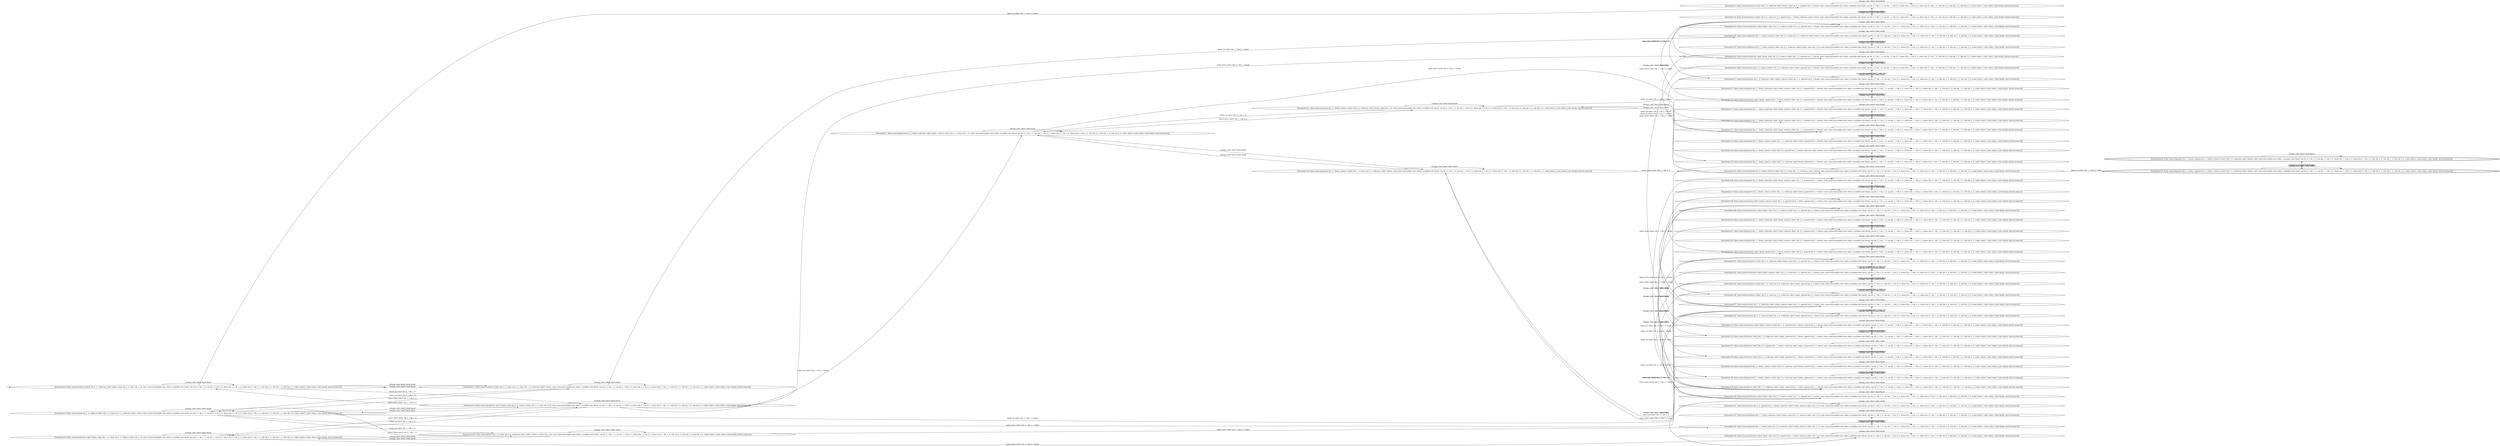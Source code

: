 digraph {
rankdir="LR"
s0[label="State(index=0, fluent atoms=[(robot-at robot1 tile_0_1), (robot-has robot1 black), (clear tile_2_1), (clear tile_1_1)], static atoms=[(available-color white), (available-color black), (up tile_2_1 tile_1_1), (up tile_1_1 tile_0_1), (down tile_1_1 tile_2_1), (down tile_0_1 tile_1_1), (tile tile_0_1), (tile tile_1_1), (tile tile_2_1), (robot robot1), (color white), (color black)], derived atoms=[])"]
s1[label="State(index=1, fluent atoms=[(robot-at robot1 tile_0_1), (clear tile_2_1), (clear tile_1_1), (robot-has robot1 white)], static atoms=[(available-color white), (available-color black), (up tile_2_1 tile_1_1), (up tile_1_1 tile_0_1), (down tile_1_1 tile_2_1), (down tile_0_1 tile_1_1), (tile tile_0_1), (tile tile_1_1), (tile tile_2_1), (robot robot1), (color white), (color black)], derived atoms=[])"]
s2[label="State(index=2, fluent atoms=[(robot-has robot1 black), (clear tile_2_1), (robot-at robot1 tile_1_1), (clear tile_0_1)], static atoms=[(available-color white), (available-color black), (up tile_2_1 tile_1_1), (up tile_1_1 tile_0_1), (down tile_1_1 tile_2_1), (down tile_0_1 tile_1_1), (tile tile_0_1), (tile tile_1_1), (tile tile_2_1), (robot robot1), (color white), (color black)], derived atoms=[])"]
s3[label="State(index=3, fluent atoms=[(robot-at robot1 tile_0_1), (robot-has robot1 black), (clear tile_2_1), (painted tile_1_1 black)], static atoms=[(available-color white), (available-color black), (up tile_2_1 tile_1_1), (up tile_1_1 tile_0_1), (down tile_1_1 tile_2_1), (down tile_0_1 tile_1_1), (tile tile_0_1), (tile tile_1_1), (tile tile_2_1), (robot robot1), (color white), (color black)], derived atoms=[])"]
s4[label="State(index=4, fluent atoms=[(robot-at robot1 tile_0_1), (clear tile_2_1), (painted tile_1_1 black), (robot-has robot1 white)], static atoms=[(available-color white), (available-color black), (up tile_2_1 tile_1_1), (up tile_1_1 tile_0_1), (down tile_1_1 tile_2_1), (down tile_0_1 tile_1_1), (tile tile_0_1), (tile tile_1_1), (tile tile_2_1), (robot robot1), (color white), (color black)], derived atoms=[])"]
s5[label="State(index=5, fluent atoms=[(clear tile_2_1), (robot-at robot1 tile_1_1), (clear tile_0_1), (robot-has robot1 white)], static atoms=[(available-color white), (available-color black), (up tile_2_1 tile_1_1), (up tile_1_1 tile_0_1), (down tile_1_1 tile_2_1), (down tile_0_1 tile_1_1), (tile tile_0_1), (tile tile_1_1), (tile tile_2_1), (robot robot1), (color white), (color black)], derived atoms=[])"]
s6[label="State(index=6, fluent atoms=[(robot-has robot1 black), (clear tile_1_1), (clear tile_0_1), (robot-at robot1 tile_2_1)], static atoms=[(available-color white), (available-color black), (up tile_2_1 tile_1_1), (up tile_1_1 tile_0_1), (down tile_1_1 tile_2_1), (down tile_0_1 tile_1_1), (tile tile_0_1), (tile tile_1_1), (tile tile_2_1), (robot robot1), (color white), (color black)], derived atoms=[])"]
s7[label="State(index=7, fluent atoms=[(painted tile_2_1 black), (robot-has robot1 black), (robot-at robot1 tile_1_1), (clear tile_0_1)], static atoms=[(available-color white), (available-color black), (up tile_2_1 tile_1_1), (up tile_1_1 tile_0_1), (down tile_1_1 tile_2_1), (down tile_0_1 tile_1_1), (tile tile_0_1), (tile tile_1_1), (tile tile_2_1), (robot robot1), (color white), (color black)], derived atoms=[])"]
s8[label="State(index=8, fluent atoms=[(robot-has robot1 black), (clear tile_2_1), (robot-at robot1 tile_1_1), (painted tile_0_1 black)], static atoms=[(available-color white), (available-color black), (up tile_2_1 tile_1_1), (up tile_1_1 tile_0_1), (down tile_1_1 tile_2_1), (down tile_0_1 tile_1_1), (tile tile_0_1), (tile tile_1_1), (tile tile_2_1), (robot robot1), (color white), (color black)], derived atoms=[])"]
s9[label="State(index=9, fluent atoms=[(clear tile_2_1), (robot-at robot1 tile_1_1), (robot-has robot1 white), (painted tile_0_1 black)], static atoms=[(available-color white), (available-color black), (up tile_2_1 tile_1_1), (up tile_1_1 tile_0_1), (down tile_1_1 tile_2_1), (down tile_0_1 tile_1_1), (tile tile_0_1), (tile tile_1_1), (tile tile_2_1), (robot robot1), (color white), (color black)], derived atoms=[])"]
s10[label="State(index=10, fluent atoms=[(robot-has robot1 black), (clear tile_1_1), (robot-at robot1 tile_2_1), (painted tile_0_1 black)], static atoms=[(available-color white), (available-color black), (up tile_2_1 tile_1_1), (up tile_1_1 tile_0_1), (down tile_1_1 tile_2_1), (down tile_0_1 tile_1_1), (tile tile_0_1), (tile tile_1_1), (tile tile_2_1), (robot robot1), (color white), (color black)], derived atoms=[])"]
s11[label="State(index=11, fluent atoms=[(painted tile_2_1 black), (robot-has robot1 black), (robot-at robot1 tile_1_1), (painted tile_0_1 black)], static atoms=[(available-color white), (available-color black), (up tile_2_1 tile_1_1), (up tile_1_1 tile_0_1), (down tile_1_1 tile_2_1), (down tile_0_1 tile_1_1), (tile tile_0_1), (tile tile_1_1), (tile tile_2_1), (robot robot1), (color white), (color black)], derived atoms=[])"]
s12[label="State(index=12, fluent atoms=[(painted tile_2_1 black), (robot-at robot1 tile_1_1), (robot-has robot1 white), (painted tile_0_1 black)], static atoms=[(available-color white), (available-color black), (up tile_2_1 tile_1_1), (up tile_1_1 tile_0_1), (down tile_1_1 tile_2_1), (down tile_0_1 tile_1_1), (tile tile_0_1), (tile tile_1_1), (tile tile_2_1), (robot robot1), (color white), (color black)], derived atoms=[])"]
s13[label="State(index=13, fluent atoms=[(clear tile_1_1), (robot-has robot1 white), (robot-at robot1 tile_2_1), (painted tile_0_1 black)], static atoms=[(available-color white), (available-color black), (up tile_2_1 tile_1_1), (up tile_1_1 tile_0_1), (down tile_1_1 tile_2_1), (down tile_0_1 tile_1_1), (tile tile_0_1), (tile tile_1_1), (tile tile_2_1), (robot robot1), (color white), (color black)], derived atoms=[])"]
s14[label="State(index=14, fluent atoms=[(robot-has robot1 black), (painted tile_1_1 black), (robot-at robot1 tile_2_1), (painted tile_0_1 black)], static atoms=[(available-color white), (available-color black), (up tile_2_1 tile_1_1), (up tile_1_1 tile_0_1), (down tile_1_1 tile_2_1), (down tile_0_1 tile_1_1), (tile tile_0_1), (tile tile_1_1), (tile tile_2_1), (robot robot1), (color white), (color black)], derived atoms=[])"]
s15[label="State(index=15, fluent atoms=[(painted tile_1_1 black), (robot-has robot1 white), (robot-at robot1 tile_2_1), (painted tile_0_1 black)], static atoms=[(available-color white), (available-color black), (up tile_2_1 tile_1_1), (up tile_1_1 tile_0_1), (down tile_1_1 tile_2_1), (down tile_0_1 tile_1_1), (tile tile_0_1), (tile tile_1_1), (tile tile_2_1), (robot robot1), (color white), (color black)], derived atoms=[])"]
s16[label="State(index=16, fluent atoms=[(painted tile_1_1 white), (robot-has robot1 white), (robot-at robot1 tile_2_1), (painted tile_0_1 black)], static atoms=[(available-color white), (available-color black), (up tile_2_1 tile_1_1), (up tile_1_1 tile_0_1), (down tile_1_1 tile_2_1), (down tile_0_1 tile_1_1), (tile tile_0_1), (tile tile_1_1), (tile tile_2_1), (robot robot1), (color white), (color black)], derived atoms=[])"]
s17[label="State(index=17, fluent atoms=[(painted tile_1_1 white), (robot-has robot1 black), (robot-at robot1 tile_2_1), (painted tile_0_1 black)], static atoms=[(available-color white), (available-color black), (up tile_2_1 tile_1_1), (up tile_1_1 tile_0_1), (down tile_1_1 tile_2_1), (down tile_0_1 tile_1_1), (tile tile_0_1), (tile tile_1_1), (tile tile_2_1), (robot robot1), (color white), (color black)], derived atoms=[])"]
s18[label="State(index=18, fluent atoms=[(robot-at robot1 tile_1_1), (robot-has robot1 white), (painted tile_0_1 black), (painted tile_2_1 white)], static atoms=[(available-color white), (available-color black), (up tile_2_1 tile_1_1), (up tile_1_1 tile_0_1), (down tile_1_1 tile_2_1), (down tile_0_1 tile_1_1), (tile tile_0_1), (tile tile_1_1), (tile tile_2_1), (robot robot1), (color white), (color black)], derived atoms=[])"]
s19[label="State(index=19, fluent atoms=[(robot-has robot1 black), (robot-at robot1 tile_1_1), (painted tile_0_1 black), (painted tile_2_1 white)], static atoms=[(available-color white), (available-color black), (up tile_2_1 tile_1_1), (up tile_1_1 tile_0_1), (down tile_1_1 tile_2_1), (down tile_0_1 tile_1_1), (tile tile_0_1), (tile tile_1_1), (tile tile_2_1), (robot robot1), (color white), (color black)], derived atoms=[])"]
s20[label="State(index=20, fluent atoms=[(painted tile_2_1 black), (robot-at robot1 tile_1_1), (clear tile_0_1), (robot-has robot1 white)], static atoms=[(available-color white), (available-color black), (up tile_2_1 tile_1_1), (up tile_1_1 tile_0_1), (down tile_1_1 tile_2_1), (down tile_0_1 tile_1_1), (tile tile_0_1), (tile tile_1_1), (tile tile_2_1), (robot robot1), (color white), (color black)], derived atoms=[])"]
s21[label="State(index=21, fluent atoms=[(painted tile_2_1 black), (robot-at robot1 tile_0_1), (robot-has robot1 black), (clear tile_1_1)], static atoms=[(available-color white), (available-color black), (up tile_2_1 tile_1_1), (up tile_1_1 tile_0_1), (down tile_1_1 tile_2_1), (down tile_0_1 tile_1_1), (tile tile_0_1), (tile tile_1_1), (tile tile_2_1), (robot robot1), (color white), (color black)], derived atoms=[])"]
s22[label="State(index=22, fluent atoms=[(painted tile_2_1 black), (robot-at robot1 tile_0_1), (clear tile_1_1), (robot-has robot1 white)], static atoms=[(available-color white), (available-color black), (up tile_2_1 tile_1_1), (up tile_1_1 tile_0_1), (down tile_1_1 tile_2_1), (down tile_0_1 tile_1_1), (tile tile_0_1), (tile tile_1_1), (tile tile_2_1), (robot robot1), (color white), (color black)], derived atoms=[])"]
s23[label="State(index=23, fluent atoms=[(painted tile_2_1 black), (robot-at robot1 tile_0_1), (robot-has robot1 black), (painted tile_1_1 black)], static atoms=[(available-color white), (available-color black), (up tile_2_1 tile_1_1), (up tile_1_1 tile_0_1), (down tile_1_1 tile_2_1), (down tile_0_1 tile_1_1), (tile tile_0_1), (tile tile_1_1), (tile tile_2_1), (robot robot1), (color white), (color black)], derived atoms=[])"]
s24[label="State(index=24, fluent atoms=[(painted tile_2_1 black), (robot-at robot1 tile_0_1), (painted tile_1_1 black), (robot-has robot1 white)], static atoms=[(available-color white), (available-color black), (up tile_2_1 tile_1_1), (up tile_1_1 tile_0_1), (down tile_1_1 tile_2_1), (down tile_0_1 tile_1_1), (tile tile_0_1), (tile tile_1_1), (tile tile_2_1), (robot robot1), (color white), (color black)], derived atoms=[])"]
s25[peripheries=2,label="State(index=25, fluent atoms=[(painted tile_1_1 white), (painted tile_2_1 black), (robot-at robot1 tile_0_1), (robot-has robot1 white)], static atoms=[(available-color white), (available-color black), (up tile_2_1 tile_1_1), (up tile_1_1 tile_0_1), (down tile_1_1 tile_2_1), (down tile_0_1 tile_1_1), (tile tile_0_1), (tile tile_1_1), (tile tile_2_1), (robot robot1), (color white), (color black)], derived atoms=[])"]
s26[peripheries=2,label="State(index=26, fluent atoms=[(painted tile_1_1 white), (painted tile_2_1 black), (robot-at robot1 tile_0_1), (robot-has robot1 black)], static atoms=[(available-color white), (available-color black), (up tile_2_1 tile_1_1), (up tile_1_1 tile_0_1), (down tile_1_1 tile_2_1), (down tile_0_1 tile_1_1), (tile tile_0_1), (tile tile_1_1), (tile tile_2_1), (robot robot1), (color white), (color black)], derived atoms=[])"]
s27[label="State(index=27, fluent atoms=[(painted tile_2_1 black), (robot-at robot1 tile_1_1), (robot-has robot1 white), (painted tile_0_1 white)], static atoms=[(available-color white), (available-color black), (up tile_2_1 tile_1_1), (up tile_1_1 tile_0_1), (down tile_1_1 tile_2_1), (down tile_0_1 tile_1_1), (tile tile_0_1), (tile tile_1_1), (tile tile_2_1), (robot robot1), (color white), (color black)], derived atoms=[])"]
s28[label="State(index=28, fluent atoms=[(painted tile_2_1 black), (robot-has robot1 black), (robot-at robot1 tile_1_1), (painted tile_0_1 white)], static atoms=[(available-color white), (available-color black), (up tile_2_1 tile_1_1), (up tile_1_1 tile_0_1), (down tile_1_1 tile_2_1), (down tile_0_1 tile_1_1), (tile tile_0_1), (tile tile_1_1), (tile tile_2_1), (robot robot1), (color white), (color black)], derived atoms=[])"]
s29[label="State(index=29, fluent atoms=[(clear tile_1_1), (clear tile_0_1), (robot-has robot1 white), (robot-at robot1 tile_2_1)], static atoms=[(available-color white), (available-color black), (up tile_2_1 tile_1_1), (up tile_1_1 tile_0_1), (down tile_1_1 tile_2_1), (down tile_0_1 tile_1_1), (tile tile_0_1), (tile tile_1_1), (tile tile_2_1), (robot robot1), (color white), (color black)], derived atoms=[])"]
s30[label="State(index=30, fluent atoms=[(robot-has robot1 black), (clear tile_0_1), (painted tile_1_1 black), (robot-at robot1 tile_2_1)], static atoms=[(available-color white), (available-color black), (up tile_2_1 tile_1_1), (up tile_1_1 tile_0_1), (down tile_1_1 tile_2_1), (down tile_0_1 tile_1_1), (tile tile_0_1), (tile tile_1_1), (tile tile_2_1), (robot robot1), (color white), (color black)], derived atoms=[])"]
s31[label="State(index=31, fluent atoms=[(clear tile_0_1), (painted tile_1_1 black), (robot-has robot1 white), (robot-at robot1 tile_2_1)], static atoms=[(available-color white), (available-color black), (up tile_2_1 tile_1_1), (up tile_1_1 tile_0_1), (down tile_1_1 tile_2_1), (down tile_0_1 tile_1_1), (tile tile_0_1), (tile tile_1_1), (tile tile_2_1), (robot robot1), (color white), (color black)], derived atoms=[])"]
s32[label="State(index=32, fluent atoms=[(painted tile_1_1 white), (clear tile_0_1), (robot-has robot1 white), (robot-at robot1 tile_2_1)], static atoms=[(available-color white), (available-color black), (up tile_2_1 tile_1_1), (up tile_1_1 tile_0_1), (down tile_1_1 tile_2_1), (down tile_0_1 tile_1_1), (tile tile_0_1), (tile tile_1_1), (tile tile_2_1), (robot robot1), (color white), (color black)], derived atoms=[])"]
s33[label="State(index=33, fluent atoms=[(painted tile_1_1 white), (robot-has robot1 black), (clear tile_0_1), (robot-at robot1 tile_2_1)], static atoms=[(available-color white), (available-color black), (up tile_2_1 tile_1_1), (up tile_1_1 tile_0_1), (down tile_1_1 tile_2_1), (down tile_0_1 tile_1_1), (tile tile_0_1), (tile tile_1_1), (tile tile_2_1), (robot robot1), (color white), (color black)], derived atoms=[])"]
s34[label="State(index=34, fluent atoms=[(robot-at robot1 tile_1_1), (clear tile_0_1), (robot-has robot1 white), (painted tile_2_1 white)], static atoms=[(available-color white), (available-color black), (up tile_2_1 tile_1_1), (up tile_1_1 tile_0_1), (down tile_1_1 tile_2_1), (down tile_0_1 tile_1_1), (tile tile_0_1), (tile tile_1_1), (tile tile_2_1), (robot robot1), (color white), (color black)], derived atoms=[])"]
s35[label="State(index=35, fluent atoms=[(clear tile_2_1), (robot-at robot1 tile_1_1), (robot-has robot1 white), (painted tile_0_1 white)], static atoms=[(available-color white), (available-color black), (up tile_2_1 tile_1_1), (up tile_1_1 tile_0_1), (down tile_1_1 tile_2_1), (down tile_0_1 tile_1_1), (tile tile_0_1), (tile tile_1_1), (tile tile_2_1), (robot robot1), (color white), (color black)], derived atoms=[])"]
s36[label="State(index=36, fluent atoms=[(robot-has robot1 black), (clear tile_2_1), (robot-at robot1 tile_1_1), (painted tile_0_1 white)], static atoms=[(available-color white), (available-color black), (up tile_2_1 tile_1_1), (up tile_1_1 tile_0_1), (down tile_1_1 tile_2_1), (down tile_0_1 tile_1_1), (tile tile_0_1), (tile tile_1_1), (tile tile_2_1), (robot robot1), (color white), (color black)], derived atoms=[])"]
s37[label="State(index=37, fluent atoms=[(clear tile_1_1), (robot-has robot1 white), (robot-at robot1 tile_2_1), (painted tile_0_1 white)], static atoms=[(available-color white), (available-color black), (up tile_2_1 tile_1_1), (up tile_1_1 tile_0_1), (down tile_1_1 tile_2_1), (down tile_0_1 tile_1_1), (tile tile_0_1), (tile tile_1_1), (tile tile_2_1), (robot robot1), (color white), (color black)], derived atoms=[])"]
s38[label="State(index=38, fluent atoms=[(robot-at robot1 tile_1_1), (robot-has robot1 white), (painted tile_0_1 white), (painted tile_2_1 white)], static atoms=[(available-color white), (available-color black), (up tile_2_1 tile_1_1), (up tile_1_1 tile_0_1), (down tile_1_1 tile_2_1), (down tile_0_1 tile_1_1), (tile tile_0_1), (tile tile_1_1), (tile tile_2_1), (robot robot1), (color white), (color black)], derived atoms=[])"]
s39[label="State(index=39, fluent atoms=[(robot-has robot1 black), (robot-at robot1 tile_1_1), (painted tile_0_1 white), (painted tile_2_1 white)], static atoms=[(available-color white), (available-color black), (up tile_2_1 tile_1_1), (up tile_1_1 tile_0_1), (down tile_1_1 tile_2_1), (down tile_0_1 tile_1_1), (tile tile_0_1), (tile tile_1_1), (tile tile_2_1), (robot robot1), (color white), (color black)], derived atoms=[])"]
s40[label="State(index=40, fluent atoms=[(robot-has robot1 black), (clear tile_1_1), (robot-at robot1 tile_2_1), (painted tile_0_1 white)], static atoms=[(available-color white), (available-color black), (up tile_2_1 tile_1_1), (up tile_1_1 tile_0_1), (down tile_1_1 tile_2_1), (down tile_0_1 tile_1_1), (tile tile_0_1), (tile tile_1_1), (tile tile_2_1), (robot robot1), (color white), (color black)], derived atoms=[])"]
s41[label="State(index=41, fluent atoms=[(painted tile_1_1 white), (robot-has robot1 white), (robot-at robot1 tile_2_1), (painted tile_0_1 white)], static atoms=[(available-color white), (available-color black), (up tile_2_1 tile_1_1), (up tile_1_1 tile_0_1), (down tile_1_1 tile_2_1), (down tile_0_1 tile_1_1), (tile tile_0_1), (tile tile_1_1), (tile tile_2_1), (robot robot1), (color white), (color black)], derived atoms=[])"]
s42[label="State(index=42, fluent atoms=[(painted tile_1_1 white), (robot-has robot1 black), (robot-at robot1 tile_2_1), (painted tile_0_1 white)], static atoms=[(available-color white), (available-color black), (up tile_2_1 tile_1_1), (up tile_1_1 tile_0_1), (down tile_1_1 tile_2_1), (down tile_0_1 tile_1_1), (tile tile_0_1), (tile tile_1_1), (tile tile_2_1), (robot robot1), (color white), (color black)], derived atoms=[])"]
s43[label="State(index=43, fluent atoms=[(robot-has robot1 black), (painted tile_1_1 black), (robot-at robot1 tile_2_1), (painted tile_0_1 white)], static atoms=[(available-color white), (available-color black), (up tile_2_1 tile_1_1), (up tile_1_1 tile_0_1), (down tile_1_1 tile_2_1), (down tile_0_1 tile_1_1), (tile tile_0_1), (tile tile_1_1), (tile tile_2_1), (robot robot1), (color white), (color black)], derived atoms=[])"]
s44[label="State(index=44, fluent atoms=[(painted tile_1_1 black), (robot-has robot1 white), (robot-at robot1 tile_2_1), (painted tile_0_1 white)], static atoms=[(available-color white), (available-color black), (up tile_2_1 tile_1_1), (up tile_1_1 tile_0_1), (down tile_1_1 tile_2_1), (down tile_0_1 tile_1_1), (tile tile_0_1), (tile tile_1_1), (tile tile_2_1), (robot robot1), (color white), (color black)], derived atoms=[])"]
s45[label="State(index=45, fluent atoms=[(robot-has robot1 black), (robot-at robot1 tile_1_1), (clear tile_0_1), (painted tile_2_1 white)], static atoms=[(available-color white), (available-color black), (up tile_2_1 tile_1_1), (up tile_1_1 tile_0_1), (down tile_1_1 tile_2_1), (down tile_0_1 tile_1_1), (tile tile_0_1), (tile tile_1_1), (tile tile_2_1), (robot robot1), (color white), (color black)], derived atoms=[])"]
s46[label="State(index=46, fluent atoms=[(robot-at robot1 tile_0_1), (clear tile_1_1), (robot-has robot1 white), (painted tile_2_1 white)], static atoms=[(available-color white), (available-color black), (up tile_2_1 tile_1_1), (up tile_1_1 tile_0_1), (down tile_1_1 tile_2_1), (down tile_0_1 tile_1_1), (tile tile_0_1), (tile tile_1_1), (tile tile_2_1), (robot robot1), (color white), (color black)], derived atoms=[])"]
s47[label="State(index=47, fluent atoms=[(robot-at robot1 tile_0_1), (robot-has robot1 black), (clear tile_1_1), (painted tile_2_1 white)], static atoms=[(available-color white), (available-color black), (up tile_2_1 tile_1_1), (up tile_1_1 tile_0_1), (down tile_1_1 tile_2_1), (down tile_0_1 tile_1_1), (tile tile_0_1), (tile tile_1_1), (tile tile_2_1), (robot robot1), (color white), (color black)], derived atoms=[])"]
s48[label="State(index=48, fluent atoms=[(painted tile_1_1 white), (robot-at robot1 tile_0_1), (robot-has robot1 white), (painted tile_2_1 white)], static atoms=[(available-color white), (available-color black), (up tile_2_1 tile_1_1), (up tile_1_1 tile_0_1), (down tile_1_1 tile_2_1), (down tile_0_1 tile_1_1), (tile tile_0_1), (tile tile_1_1), (tile tile_2_1), (robot robot1), (color white), (color black)], derived atoms=[])"]
s49[label="State(index=49, fluent atoms=[(painted tile_1_1 white), (robot-at robot1 tile_0_1), (robot-has robot1 black), (painted tile_2_1 white)], static atoms=[(available-color white), (available-color black), (up tile_2_1 tile_1_1), (up tile_1_1 tile_0_1), (down tile_1_1 tile_2_1), (down tile_0_1 tile_1_1), (tile tile_0_1), (tile tile_1_1), (tile tile_2_1), (robot robot1), (color white), (color black)], derived atoms=[])"]
s50[label="State(index=50, fluent atoms=[(robot-at robot1 tile_0_1), (robot-has robot1 black), (painted tile_1_1 black), (painted tile_2_1 white)], static atoms=[(available-color white), (available-color black), (up tile_2_1 tile_1_1), (up tile_1_1 tile_0_1), (down tile_1_1 tile_2_1), (down tile_0_1 tile_1_1), (tile tile_0_1), (tile tile_1_1), (tile tile_2_1), (robot robot1), (color white), (color black)], derived atoms=[])"]
s51[label="State(index=51, fluent atoms=[(robot-at robot1 tile_0_1), (painted tile_1_1 black), (robot-has robot1 white), (painted tile_2_1 white)], static atoms=[(available-color white), (available-color black), (up tile_2_1 tile_1_1), (up tile_1_1 tile_0_1), (down tile_1_1 tile_2_1), (down tile_0_1 tile_1_1), (tile tile_0_1), (tile tile_1_1), (tile tile_2_1), (robot robot1), (color white), (color black)], derived atoms=[])"]
s52[label="State(index=52, fluent atoms=[(painted tile_1_1 white), (robot-at robot1 tile_0_1), (clear tile_2_1), (robot-has robot1 white)], static atoms=[(available-color white), (available-color black), (up tile_2_1 tile_1_1), (up tile_1_1 tile_0_1), (down tile_1_1 tile_2_1), (down tile_0_1 tile_1_1), (tile tile_0_1), (tile tile_1_1), (tile tile_2_1), (robot robot1), (color white), (color black)], derived atoms=[])"]
s53[label="State(index=53, fluent atoms=[(painted tile_1_1 white), (robot-at robot1 tile_0_1), (robot-has robot1 black), (clear tile_2_1)], static atoms=[(available-color white), (available-color black), (up tile_2_1 tile_1_1), (up tile_1_1 tile_0_1), (down tile_1_1 tile_2_1), (down tile_0_1 tile_1_1), (tile tile_0_1), (tile tile_1_1), (tile tile_2_1), (robot robot1), (color white), (color black)], derived atoms=[])"]
Dangling [ label = "", style = invis ]
{ rank = same; Dangling }
Dangling -> s0
{ rank = same; s3,s4,s8,s9,s10,s11,s12,s13,s14,s15,s16,s17,s18,s19,s23,s24,s27,s28,s30,s31,s32,s33,s34,s35,s36,s37,s38,s39,s40,s41,s42,s43,s44,s45,s46,s47,s48,s49,s50,s51,s52,s53}
{ rank = same; s1,s29}
{ rank = same; s0,s5,s6}
{ rank = same; s2}
{ rank = same; s7}
{ rank = same; s20,s21}
{ rank = same; s22}
{ rank = same; s25,s26}
s0->s1 [label="(change_color robot1 black white)"]
s0->s0 [label="(change_color robot1 black black)"]
s0->s2 [label="(move_up robot1 tile_0_1 tile_1_1)"]
s0->s3 [label="(paint_up robot1 tile_1_1 tile_0_1 black)"]
s3->s4 [label="(change_color robot1 black white)"]
s3->s3 [label="(change_color robot1 black black)"]
s4->s4 [label="(change_color robot1 white white)"]
s4->s3 [label="(change_color robot1 white black)"]
s2->s5 [label="(change_color robot1 black white)"]
s2->s2 [label="(change_color robot1 black black)"]
s2->s6 [label="(move_up robot1 tile_1_1 tile_2_1)"]
s2->s7 [label="(paint_up robot1 tile_2_1 tile_1_1 black)"]
s2->s0 [label="(move_down robot1 tile_1_1 tile_0_1)"]
s2->s8 [label="(paint_down robot1 tile_0_1 tile_1_1 black)"]
s8->s9 [label="(change_color robot1 black white)"]
s8->s8 [label="(change_color robot1 black black)"]
s8->s10 [label="(move_up robot1 tile_1_1 tile_2_1)"]
s8->s11 [label="(paint_up robot1 tile_2_1 tile_1_1 black)"]
s11->s12 [label="(change_color robot1 black white)"]
s11->s11 [label="(change_color robot1 black black)"]
s12->s12 [label="(change_color robot1 white white)"]
s12->s11 [label="(change_color robot1 white black)"]
s10->s13 [label="(change_color robot1 black white)"]
s10->s10 [label="(change_color robot1 black black)"]
s10->s8 [label="(move_down robot1 tile_2_1 tile_1_1)"]
s10->s14 [label="(paint_down robot1 tile_1_1 tile_2_1 black)"]
s14->s15 [label="(change_color robot1 black white)"]
s14->s14 [label="(change_color robot1 black black)"]
s15->s15 [label="(change_color robot1 white white)"]
s15->s14 [label="(change_color robot1 white black)"]
s13->s13 [label="(change_color robot1 white white)"]
s13->s10 [label="(change_color robot1 white black)"]
s13->s9 [label="(move_down robot1 tile_2_1 tile_1_1)"]
s13->s16 [label="(paint_down robot1 tile_1_1 tile_2_1 white)"]
s16->s16 [label="(change_color robot1 white white)"]
s16->s17 [label="(change_color robot1 white black)"]
s17->s16 [label="(change_color robot1 black white)"]
s17->s17 [label="(change_color robot1 black black)"]
s9->s9 [label="(change_color robot1 white white)"]
s9->s8 [label="(change_color robot1 white black)"]
s9->s13 [label="(move_up robot1 tile_1_1 tile_2_1)"]
s9->s18 [label="(paint_up robot1 tile_2_1 tile_1_1 white)"]
s18->s18 [label="(change_color robot1 white white)"]
s18->s19 [label="(change_color robot1 white black)"]
s19->s18 [label="(change_color robot1 black white)"]
s19->s19 [label="(change_color robot1 black black)"]
s7->s20 [label="(change_color robot1 black white)"]
s7->s7 [label="(change_color robot1 black black)"]
s7->s21 [label="(move_down robot1 tile_1_1 tile_0_1)"]
s7->s11 [label="(paint_down robot1 tile_0_1 tile_1_1 black)"]
s21->s22 [label="(change_color robot1 black white)"]
s21->s21 [label="(change_color robot1 black black)"]
s21->s7 [label="(move_up robot1 tile_0_1 tile_1_1)"]
s21->s23 [label="(paint_up robot1 tile_1_1 tile_0_1 black)"]
s23->s24 [label="(change_color robot1 black white)"]
s23->s23 [label="(change_color robot1 black black)"]
s24->s24 [label="(change_color robot1 white white)"]
s24->s23 [label="(change_color robot1 white black)"]
s22->s22 [label="(change_color robot1 white white)"]
s22->s21 [label="(change_color robot1 white black)"]
s22->s20 [label="(move_up robot1 tile_0_1 tile_1_1)"]
s22->s25 [label="(paint_up robot1 tile_1_1 tile_0_1 white)"]
s25->s25 [label="(change_color robot1 white white)"]
s25->s26 [label="(change_color robot1 white black)"]
s26->s25 [label="(change_color robot1 black white)"]
s26->s26 [label="(change_color robot1 black black)"]
s20->s20 [label="(change_color robot1 white white)"]
s20->s7 [label="(change_color robot1 white black)"]
s20->s22 [label="(move_down robot1 tile_1_1 tile_0_1)"]
s20->s27 [label="(paint_down robot1 tile_0_1 tile_1_1 white)"]
s27->s27 [label="(change_color robot1 white white)"]
s27->s28 [label="(change_color robot1 white black)"]
s28->s27 [label="(change_color robot1 black white)"]
s28->s28 [label="(change_color robot1 black black)"]
s6->s29 [label="(change_color robot1 black white)"]
s6->s6 [label="(change_color robot1 black black)"]
s6->s2 [label="(move_down robot1 tile_2_1 tile_1_1)"]
s6->s30 [label="(paint_down robot1 tile_1_1 tile_2_1 black)"]
s30->s31 [label="(change_color robot1 black white)"]
s30->s30 [label="(change_color robot1 black black)"]
s31->s31 [label="(change_color robot1 white white)"]
s31->s30 [label="(change_color robot1 white black)"]
s29->s29 [label="(change_color robot1 white white)"]
s29->s6 [label="(change_color robot1 white black)"]
s29->s5 [label="(move_down robot1 tile_2_1 tile_1_1)"]
s29->s32 [label="(paint_down robot1 tile_1_1 tile_2_1 white)"]
s32->s32 [label="(change_color robot1 white white)"]
s32->s33 [label="(change_color robot1 white black)"]
s33->s32 [label="(change_color robot1 black white)"]
s33->s33 [label="(change_color robot1 black black)"]
s5->s5 [label="(change_color robot1 white white)"]
s5->s2 [label="(change_color robot1 white black)"]
s5->s29 [label="(move_up robot1 tile_1_1 tile_2_1)"]
s5->s34 [label="(paint_up robot1 tile_2_1 tile_1_1 white)"]
s5->s1 [label="(move_down robot1 tile_1_1 tile_0_1)"]
s5->s35 [label="(paint_down robot1 tile_0_1 tile_1_1 white)"]
s35->s35 [label="(change_color robot1 white white)"]
s35->s36 [label="(change_color robot1 white black)"]
s35->s37 [label="(move_up robot1 tile_1_1 tile_2_1)"]
s35->s38 [label="(paint_up robot1 tile_2_1 tile_1_1 white)"]
s38->s38 [label="(change_color robot1 white white)"]
s38->s39 [label="(change_color robot1 white black)"]
s39->s38 [label="(change_color robot1 black white)"]
s39->s39 [label="(change_color robot1 black black)"]
s37->s37 [label="(change_color robot1 white white)"]
s37->s40 [label="(change_color robot1 white black)"]
s37->s35 [label="(move_down robot1 tile_2_1 tile_1_1)"]
s37->s41 [label="(paint_down robot1 tile_1_1 tile_2_1 white)"]
s41->s41 [label="(change_color robot1 white white)"]
s41->s42 [label="(change_color robot1 white black)"]
s42->s41 [label="(change_color robot1 black white)"]
s42->s42 [label="(change_color robot1 black black)"]
s40->s37 [label="(change_color robot1 black white)"]
s40->s40 [label="(change_color robot1 black black)"]
s40->s36 [label="(move_down robot1 tile_2_1 tile_1_1)"]
s40->s43 [label="(paint_down robot1 tile_1_1 tile_2_1 black)"]
s43->s44 [label="(change_color robot1 black white)"]
s43->s43 [label="(change_color robot1 black black)"]
s44->s44 [label="(change_color robot1 white white)"]
s44->s43 [label="(change_color robot1 white black)"]
s36->s35 [label="(change_color robot1 black white)"]
s36->s36 [label="(change_color robot1 black black)"]
s36->s40 [label="(move_up robot1 tile_1_1 tile_2_1)"]
s36->s28 [label="(paint_up robot1 tile_2_1 tile_1_1 black)"]
s34->s34 [label="(change_color robot1 white white)"]
s34->s45 [label="(change_color robot1 white black)"]
s34->s46 [label="(move_down robot1 tile_1_1 tile_0_1)"]
s34->s38 [label="(paint_down robot1 tile_0_1 tile_1_1 white)"]
s46->s46 [label="(change_color robot1 white white)"]
s46->s47 [label="(change_color robot1 white black)"]
s46->s34 [label="(move_up robot1 tile_0_1 tile_1_1)"]
s46->s48 [label="(paint_up robot1 tile_1_1 tile_0_1 white)"]
s48->s48 [label="(change_color robot1 white white)"]
s48->s49 [label="(change_color robot1 white black)"]
s49->s48 [label="(change_color robot1 black white)"]
s49->s49 [label="(change_color robot1 black black)"]
s47->s46 [label="(change_color robot1 black white)"]
s47->s47 [label="(change_color robot1 black black)"]
s47->s45 [label="(move_up robot1 tile_0_1 tile_1_1)"]
s47->s50 [label="(paint_up robot1 tile_1_1 tile_0_1 black)"]
s50->s51 [label="(change_color robot1 black white)"]
s50->s50 [label="(change_color robot1 black black)"]
s51->s51 [label="(change_color robot1 white white)"]
s51->s50 [label="(change_color robot1 white black)"]
s45->s34 [label="(change_color robot1 black white)"]
s45->s45 [label="(change_color robot1 black black)"]
s45->s47 [label="(move_down robot1 tile_1_1 tile_0_1)"]
s45->s19 [label="(paint_down robot1 tile_0_1 tile_1_1 black)"]
s1->s1 [label="(change_color robot1 white white)"]
s1->s0 [label="(change_color robot1 white black)"]
s1->s5 [label="(move_up robot1 tile_0_1 tile_1_1)"]
s1->s52 [label="(paint_up robot1 tile_1_1 tile_0_1 white)"]
s52->s52 [label="(change_color robot1 white white)"]
s52->s53 [label="(change_color robot1 white black)"]
s53->s52 [label="(change_color robot1 black white)"]
s53->s53 [label="(change_color robot1 black black)"]
}
